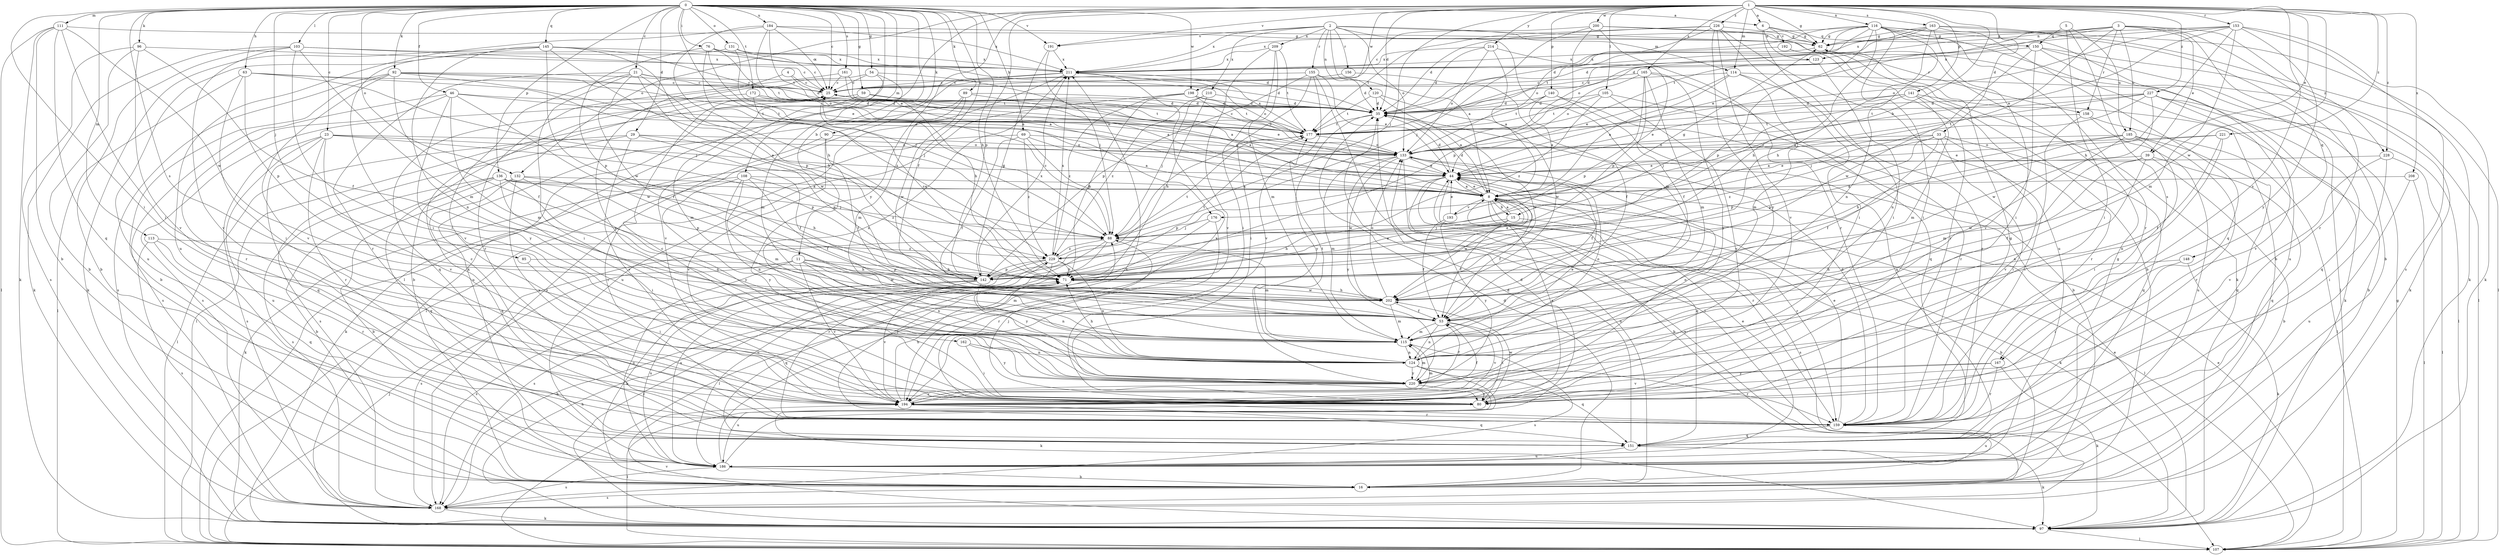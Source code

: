 strict digraph  {
0;
1;
2;
3;
4;
5;
6;
8;
11;
15;
16;
21;
23;
25;
29;
33;
35;
39;
44;
46;
53;
54;
59;
62;
63;
69;
71;
76;
80;
85;
88;
89;
90;
92;
96;
97;
103;
105;
107;
108;
111;
113;
114;
115;
116;
120;
123;
124;
131;
132;
133;
136;
140;
141;
142;
145;
148;
150;
151;
153;
155;
156;
158;
159;
161;
162;
163;
165;
167;
168;
172;
176;
177;
184;
185;
186;
191;
192;
193;
194;
198;
200;
202;
208;
209;
210;
211;
214;
220;
221;
226;
227;
228;
229;
0 -> 6  [label=a];
0 -> 11  [label=b];
0 -> 21  [label=c];
0 -> 23  [label=c];
0 -> 25  [label=c];
0 -> 29  [label=d];
0 -> 46  [label=f];
0 -> 53  [label=f];
0 -> 54  [label=g];
0 -> 59  [label=g];
0 -> 63  [label=h];
0 -> 69  [label=h];
0 -> 71  [label=h];
0 -> 76  [label=i];
0 -> 80  [label=i];
0 -> 85  [label=j];
0 -> 89  [label=k];
0 -> 90  [label=k];
0 -> 92  [label=k];
0 -> 96  [label=k];
0 -> 97  [label=k];
0 -> 103  [label=l];
0 -> 108  [label=m];
0 -> 111  [label=m];
0 -> 113  [label=m];
0 -> 131  [label=o];
0 -> 132  [label=o];
0 -> 136  [label=p];
0 -> 145  [label=q];
0 -> 161  [label=s];
0 -> 162  [label=s];
0 -> 172  [label=t];
0 -> 176  [label=t];
0 -> 184  [label=u];
0 -> 191  [label=v];
0 -> 198  [label=w];
1 -> 6  [label=a];
1 -> 15  [label=b];
1 -> 33  [label=d];
1 -> 35  [label=d];
1 -> 39  [label=e];
1 -> 62  [label=g];
1 -> 88  [label=j];
1 -> 105  [label=l];
1 -> 107  [label=l];
1 -> 114  [label=m];
1 -> 116  [label=n];
1 -> 132  [label=o];
1 -> 140  [label=p];
1 -> 141  [label=p];
1 -> 142  [label=p];
1 -> 153  [label=r];
1 -> 163  [label=s];
1 -> 165  [label=s];
1 -> 167  [label=s];
1 -> 191  [label=v];
1 -> 198  [label=w];
1 -> 200  [label=w];
1 -> 202  [label=w];
1 -> 208  [label=x];
1 -> 214  [label=y];
1 -> 220  [label=y];
1 -> 221  [label=z];
1 -> 226  [label=z];
1 -> 227  [label=z];
1 -> 228  [label=z];
2 -> 8  [label=a];
2 -> 114  [label=m];
2 -> 115  [label=m];
2 -> 120  [label=n];
2 -> 133  [label=o];
2 -> 155  [label=r];
2 -> 156  [label=r];
2 -> 158  [label=r];
2 -> 191  [label=v];
2 -> 209  [label=x];
2 -> 210  [label=x];
2 -> 211  [label=x];
3 -> 39  [label=e];
3 -> 44  [label=e];
3 -> 62  [label=g];
3 -> 123  [label=n];
3 -> 148  [label=q];
3 -> 158  [label=r];
3 -> 159  [label=r];
3 -> 176  [label=t];
3 -> 177  [label=t];
3 -> 185  [label=u];
3 -> 228  [label=z];
4 -> 25  [label=c];
4 -> 177  [label=t];
4 -> 220  [label=y];
5 -> 80  [label=i];
5 -> 150  [label=q];
5 -> 167  [label=s];
5 -> 185  [label=u];
6 -> 62  [label=g];
6 -> 80  [label=i];
6 -> 123  [label=n];
6 -> 150  [label=q];
6 -> 192  [label=v];
8 -> 15  [label=b];
8 -> 35  [label=d];
8 -> 44  [label=e];
8 -> 53  [label=f];
8 -> 97  [label=k];
8 -> 107  [label=l];
8 -> 159  [label=r];
8 -> 168  [label=s];
8 -> 193  [label=v];
8 -> 202  [label=w];
11 -> 71  [label=h];
11 -> 115  [label=m];
11 -> 124  [label=n];
11 -> 142  [label=p];
11 -> 168  [label=s];
11 -> 186  [label=u];
11 -> 194  [label=v];
11 -> 202  [label=w];
15 -> 8  [label=a];
15 -> 16  [label=b];
15 -> 53  [label=f];
15 -> 71  [label=h];
15 -> 88  [label=j];
16 -> 35  [label=d];
16 -> 133  [label=o];
16 -> 168  [label=s];
21 -> 25  [label=c];
21 -> 35  [label=d];
21 -> 53  [label=f];
21 -> 80  [label=i];
21 -> 159  [label=r];
21 -> 194  [label=v];
21 -> 202  [label=w];
21 -> 229  [label=z];
23 -> 44  [label=e];
23 -> 133  [label=o];
23 -> 142  [label=p];
23 -> 151  [label=q];
23 -> 159  [label=r];
23 -> 168  [label=s];
23 -> 186  [label=u];
23 -> 194  [label=v];
25 -> 35  [label=d];
25 -> 151  [label=q];
25 -> 177  [label=t];
29 -> 53  [label=f];
29 -> 107  [label=l];
29 -> 133  [label=o];
29 -> 142  [label=p];
29 -> 168  [label=s];
29 -> 194  [label=v];
33 -> 8  [label=a];
33 -> 53  [label=f];
33 -> 80  [label=i];
33 -> 133  [label=o];
33 -> 142  [label=p];
33 -> 151  [label=q];
33 -> 194  [label=v];
33 -> 229  [label=z];
35 -> 177  [label=t];
35 -> 202  [label=w];
35 -> 220  [label=y];
39 -> 16  [label=b];
39 -> 44  [label=e];
39 -> 53  [label=f];
39 -> 124  [label=n];
39 -> 151  [label=q];
39 -> 202  [label=w];
44 -> 8  [label=a];
44 -> 16  [label=b];
44 -> 35  [label=d];
44 -> 142  [label=p];
44 -> 151  [label=q];
44 -> 159  [label=r];
46 -> 35  [label=d];
46 -> 115  [label=m];
46 -> 159  [label=r];
46 -> 168  [label=s];
46 -> 177  [label=t];
46 -> 202  [label=w];
46 -> 220  [label=y];
53 -> 80  [label=i];
53 -> 115  [label=m];
53 -> 124  [label=n];
53 -> 194  [label=v];
54 -> 8  [label=a];
54 -> 16  [label=b];
54 -> 25  [label=c];
54 -> 115  [label=m];
54 -> 194  [label=v];
59 -> 8  [label=a];
59 -> 35  [label=d];
59 -> 107  [label=l];
59 -> 115  [label=m];
62 -> 211  [label=x];
63 -> 25  [label=c];
63 -> 44  [label=e];
63 -> 80  [label=i];
63 -> 88  [label=j];
63 -> 107  [label=l];
63 -> 142  [label=p];
69 -> 8  [label=a];
69 -> 53  [label=f];
69 -> 88  [label=j];
69 -> 97  [label=k];
69 -> 133  [label=o];
69 -> 229  [label=z];
71 -> 8  [label=a];
71 -> 25  [label=c];
71 -> 44  [label=e];
71 -> 151  [label=q];
71 -> 202  [label=w];
76 -> 8  [label=a];
76 -> 35  [label=d];
76 -> 88  [label=j];
76 -> 142  [label=p];
76 -> 177  [label=t];
76 -> 211  [label=x];
80 -> 8  [label=a];
80 -> 25  [label=c];
80 -> 88  [label=j];
80 -> 107  [label=l];
80 -> 202  [label=w];
85 -> 71  [label=h];
85 -> 80  [label=i];
88 -> 25  [label=c];
88 -> 115  [label=m];
88 -> 159  [label=r];
88 -> 186  [label=u];
88 -> 229  [label=z];
89 -> 35  [label=d];
89 -> 44  [label=e];
89 -> 115  [label=m];
89 -> 186  [label=u];
89 -> 202  [label=w];
90 -> 53  [label=f];
90 -> 133  [label=o];
90 -> 159  [label=r];
90 -> 194  [label=v];
92 -> 16  [label=b];
92 -> 25  [label=c];
92 -> 35  [label=d];
92 -> 44  [label=e];
92 -> 53  [label=f];
92 -> 88  [label=j];
92 -> 168  [label=s];
92 -> 194  [label=v];
96 -> 16  [label=b];
96 -> 53  [label=f];
96 -> 168  [label=s];
96 -> 194  [label=v];
96 -> 211  [label=x];
97 -> 44  [label=e];
97 -> 71  [label=h];
97 -> 107  [label=l];
97 -> 194  [label=v];
97 -> 229  [label=z];
103 -> 16  [label=b];
103 -> 25  [label=c];
103 -> 80  [label=i];
103 -> 97  [label=k];
103 -> 115  [label=m];
103 -> 194  [label=v];
103 -> 211  [label=x];
105 -> 35  [label=d];
105 -> 159  [label=r];
105 -> 177  [label=t];
105 -> 194  [label=v];
105 -> 229  [label=z];
107 -> 44  [label=e];
107 -> 62  [label=g];
107 -> 88  [label=j];
108 -> 8  [label=a];
108 -> 53  [label=f];
108 -> 97  [label=k];
108 -> 115  [label=m];
108 -> 124  [label=n];
108 -> 220  [label=y];
108 -> 229  [label=z];
111 -> 16  [label=b];
111 -> 62  [label=g];
111 -> 80  [label=i];
111 -> 97  [label=k];
111 -> 107  [label=l];
111 -> 151  [label=q];
111 -> 202  [label=w];
113 -> 151  [label=q];
113 -> 159  [label=r];
113 -> 168  [label=s];
113 -> 229  [label=z];
114 -> 8  [label=a];
114 -> 25  [label=c];
114 -> 44  [label=e];
114 -> 97  [label=k];
114 -> 115  [label=m];
114 -> 159  [label=r];
115 -> 124  [label=n];
115 -> 168  [label=s];
116 -> 16  [label=b];
116 -> 35  [label=d];
116 -> 62  [label=g];
116 -> 71  [label=h];
116 -> 80  [label=i];
116 -> 97  [label=k];
116 -> 107  [label=l];
116 -> 124  [label=n];
116 -> 133  [label=o];
116 -> 142  [label=p];
116 -> 159  [label=r];
116 -> 177  [label=t];
116 -> 211  [label=x];
120 -> 8  [label=a];
120 -> 35  [label=d];
120 -> 177  [label=t];
120 -> 202  [label=w];
123 -> 35  [label=d];
123 -> 124  [label=n];
124 -> 44  [label=e];
124 -> 71  [label=h];
124 -> 97  [label=k];
124 -> 133  [label=o];
124 -> 151  [label=q];
124 -> 159  [label=r];
124 -> 177  [label=t];
124 -> 220  [label=y];
131 -> 25  [label=c];
131 -> 44  [label=e];
131 -> 80  [label=i];
131 -> 211  [label=x];
132 -> 8  [label=a];
132 -> 16  [label=b];
132 -> 142  [label=p];
132 -> 151  [label=q];
132 -> 194  [label=v];
132 -> 220  [label=y];
133 -> 44  [label=e];
133 -> 53  [label=f];
133 -> 115  [label=m];
133 -> 168  [label=s];
133 -> 202  [label=w];
133 -> 220  [label=y];
136 -> 8  [label=a];
136 -> 16  [label=b];
136 -> 71  [label=h];
136 -> 80  [label=i];
136 -> 88  [label=j];
136 -> 124  [label=n];
136 -> 151  [label=q];
136 -> 168  [label=s];
140 -> 8  [label=a];
140 -> 16  [label=b];
140 -> 35  [label=d];
140 -> 151  [label=q];
140 -> 177  [label=t];
141 -> 16  [label=b];
141 -> 35  [label=d];
141 -> 44  [label=e];
141 -> 88  [label=j];
141 -> 115  [label=m];
141 -> 159  [label=r];
142 -> 16  [label=b];
142 -> 124  [label=n];
142 -> 168  [label=s];
142 -> 177  [label=t];
142 -> 186  [label=u];
142 -> 194  [label=v];
142 -> 211  [label=x];
145 -> 71  [label=h];
145 -> 97  [label=k];
145 -> 124  [label=n];
145 -> 133  [label=o];
145 -> 142  [label=p];
145 -> 186  [label=u];
145 -> 202  [label=w];
145 -> 211  [label=x];
148 -> 71  [label=h];
148 -> 80  [label=i];
148 -> 97  [label=k];
150 -> 97  [label=k];
150 -> 107  [label=l];
150 -> 186  [label=u];
150 -> 194  [label=v];
150 -> 202  [label=w];
150 -> 211  [label=x];
151 -> 35  [label=d];
151 -> 97  [label=k];
151 -> 186  [label=u];
153 -> 35  [label=d];
153 -> 44  [label=e];
153 -> 62  [label=g];
153 -> 71  [label=h];
153 -> 97  [label=k];
153 -> 115  [label=m];
153 -> 133  [label=o];
153 -> 168  [label=s];
153 -> 220  [label=y];
155 -> 25  [label=c];
155 -> 35  [label=d];
155 -> 44  [label=e];
155 -> 80  [label=i];
155 -> 107  [label=l];
155 -> 142  [label=p];
155 -> 194  [label=v];
156 -> 25  [label=c];
156 -> 53  [label=f];
158 -> 107  [label=l];
158 -> 159  [label=r];
158 -> 177  [label=t];
158 -> 186  [label=u];
159 -> 25  [label=c];
159 -> 35  [label=d];
159 -> 44  [label=e];
159 -> 62  [label=g];
159 -> 88  [label=j];
159 -> 151  [label=q];
159 -> 186  [label=u];
161 -> 8  [label=a];
161 -> 25  [label=c];
161 -> 71  [label=h];
161 -> 159  [label=r];
162 -> 80  [label=i];
162 -> 124  [label=n];
162 -> 220  [label=y];
163 -> 16  [label=b];
163 -> 35  [label=d];
163 -> 62  [label=g];
163 -> 71  [label=h];
163 -> 80  [label=i];
163 -> 107  [label=l];
163 -> 151  [label=q];
163 -> 211  [label=x];
165 -> 25  [label=c];
165 -> 53  [label=f];
165 -> 115  [label=m];
165 -> 133  [label=o];
165 -> 142  [label=p];
165 -> 151  [label=q];
165 -> 220  [label=y];
167 -> 97  [label=k];
167 -> 159  [label=r];
167 -> 194  [label=v];
167 -> 220  [label=y];
168 -> 71  [label=h];
168 -> 97  [label=k];
172 -> 35  [label=d];
172 -> 88  [label=j];
172 -> 133  [label=o];
172 -> 168  [label=s];
176 -> 88  [label=j];
176 -> 107  [label=l];
176 -> 159  [label=r];
177 -> 25  [label=c];
177 -> 88  [label=j];
177 -> 133  [label=o];
177 -> 211  [label=x];
184 -> 25  [label=c];
184 -> 44  [label=e];
184 -> 62  [label=g];
184 -> 71  [label=h];
184 -> 177  [label=t];
184 -> 186  [label=u];
184 -> 211  [label=x];
185 -> 71  [label=h];
185 -> 80  [label=i];
185 -> 115  [label=m];
185 -> 133  [label=o];
185 -> 142  [label=p];
185 -> 151  [label=q];
185 -> 159  [label=r];
186 -> 16  [label=b];
186 -> 35  [label=d];
186 -> 44  [label=e];
186 -> 62  [label=g];
186 -> 168  [label=s];
186 -> 211  [label=x];
191 -> 88  [label=j];
191 -> 142  [label=p];
191 -> 211  [label=x];
192 -> 16  [label=b];
192 -> 159  [label=r];
192 -> 211  [label=x];
193 -> 44  [label=e];
193 -> 53  [label=f];
193 -> 62  [label=g];
193 -> 220  [label=y];
194 -> 53  [label=f];
194 -> 71  [label=h];
194 -> 115  [label=m];
194 -> 133  [label=o];
194 -> 151  [label=q];
194 -> 159  [label=r];
194 -> 211  [label=x];
198 -> 35  [label=d];
198 -> 71  [label=h];
198 -> 133  [label=o];
198 -> 177  [label=t];
198 -> 186  [label=u];
198 -> 229  [label=z];
200 -> 25  [label=c];
200 -> 62  [label=g];
200 -> 88  [label=j];
200 -> 97  [label=k];
200 -> 142  [label=p];
200 -> 159  [label=r];
202 -> 53  [label=f];
202 -> 71  [label=h];
202 -> 115  [label=m];
202 -> 133  [label=o];
208 -> 8  [label=a];
208 -> 107  [label=l];
208 -> 186  [label=u];
209 -> 80  [label=i];
209 -> 115  [label=m];
209 -> 177  [label=t];
209 -> 194  [label=v];
209 -> 211  [label=x];
210 -> 35  [label=d];
210 -> 71  [label=h];
210 -> 88  [label=j];
210 -> 229  [label=z];
211 -> 25  [label=c];
211 -> 107  [label=l];
211 -> 133  [label=o];
211 -> 168  [label=s];
214 -> 8  [label=a];
214 -> 35  [label=d];
214 -> 133  [label=o];
214 -> 142  [label=p];
214 -> 211  [label=x];
220 -> 53  [label=f];
220 -> 80  [label=i];
220 -> 115  [label=m];
220 -> 186  [label=u];
220 -> 194  [label=v];
220 -> 211  [label=x];
221 -> 44  [label=e];
221 -> 53  [label=f];
221 -> 124  [label=n];
221 -> 133  [label=o];
226 -> 35  [label=d];
226 -> 62  [label=g];
226 -> 80  [label=i];
226 -> 133  [label=o];
226 -> 177  [label=t];
226 -> 186  [label=u];
226 -> 194  [label=v];
226 -> 220  [label=y];
227 -> 8  [label=a];
227 -> 35  [label=d];
227 -> 88  [label=j];
227 -> 107  [label=l];
227 -> 151  [label=q];
227 -> 177  [label=t];
227 -> 194  [label=v];
227 -> 202  [label=w];
228 -> 44  [label=e];
228 -> 80  [label=i];
228 -> 107  [label=l];
228 -> 194  [label=v];
229 -> 71  [label=h];
229 -> 124  [label=n];
229 -> 142  [label=p];
229 -> 168  [label=s];
229 -> 177  [label=t];
229 -> 186  [label=u];
229 -> 211  [label=x];
229 -> 220  [label=y];
}
